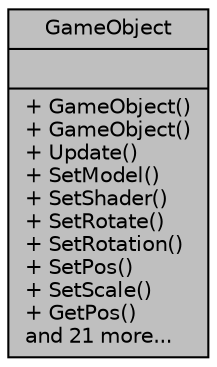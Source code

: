 digraph "GameObject"
{
 // LATEX_PDF_SIZE
  edge [fontname="Helvetica",fontsize="10",labelfontname="Helvetica",labelfontsize="10"];
  node [fontname="Helvetica",fontsize="10",shape=record];
  Node1 [label="{GameObject\n||+ GameObject()\l+ GameObject()\l+ Update()\l+ SetModel()\l+ SetShader()\l+ SetRotate()\l+ SetRotation()\l+ SetPos()\l+ SetScale()\l+ GetPos()\land 21 more...\l}",height=0.2,width=0.4,color="black", fillcolor="grey75", style="filled", fontcolor="black",tooltip="Class that holds the main information of a game object, that is abstracted for more specific reasons."];
}
